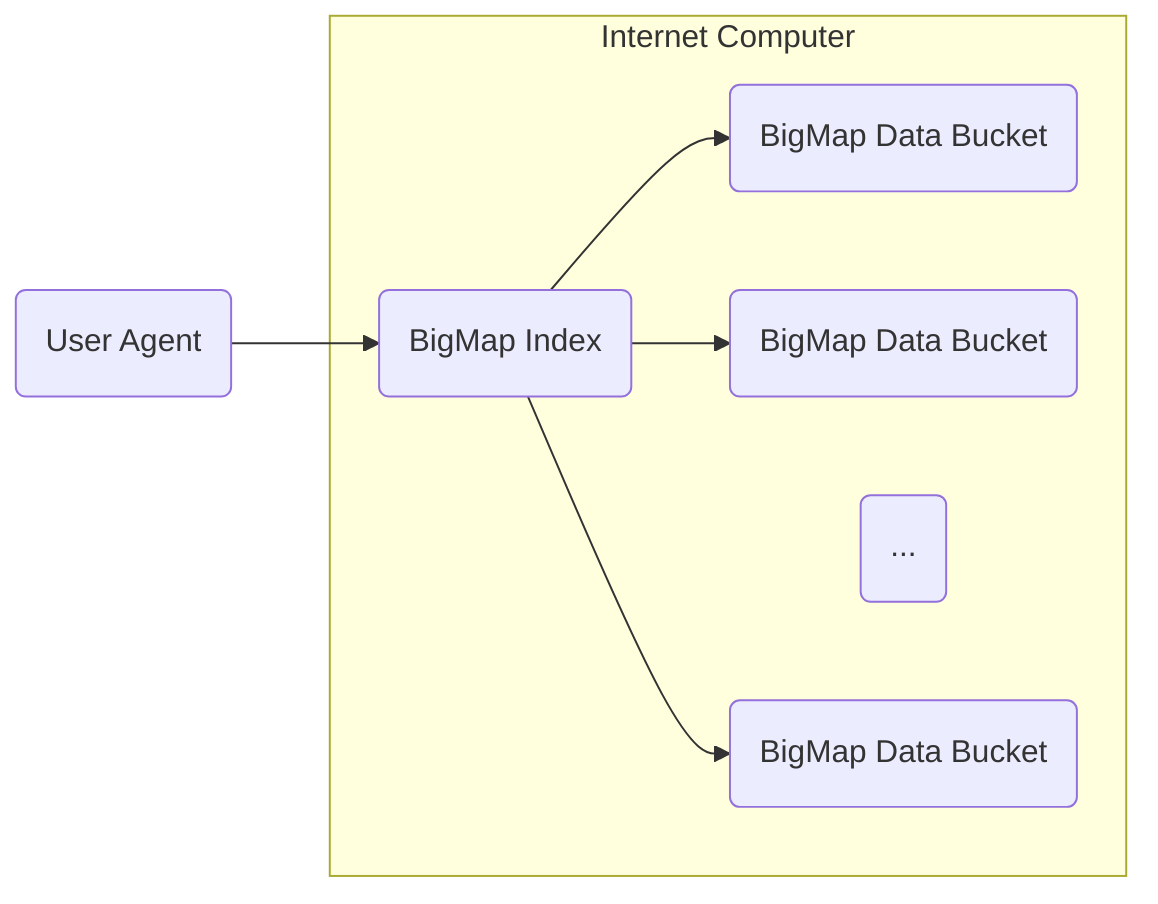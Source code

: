 graph LR;
  A(User Agent) --> i
	subgraph ic [Internet Computer]
		i(BigMap Index)-->d1(BigMap Data Bucket);
		i(BigMap Index)-->d2(BigMap Data Bucket);
		dots(...)
		i(BigMap Index)-->d3(BigMap Data Bucket);
	end